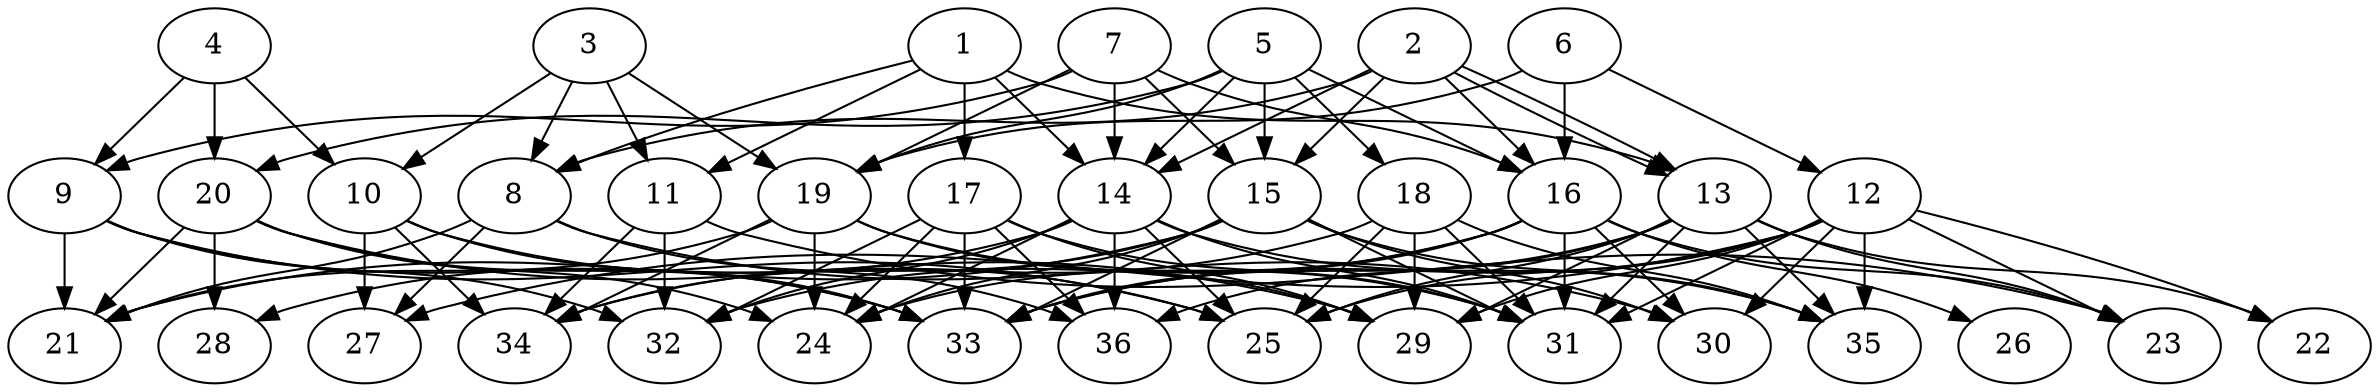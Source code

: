 // DAG (tier=3-complex, mode=data, n=36, ccr=0.541, fat=0.763, density=0.624, regular=0.301, jump=0.216, mindata=4194304, maxdata=33554432)
// DAG automatically generated by daggen at Sun Aug 24 16:33:35 2025
// /home/ermia/Project/Environments/daggen/bin/daggen --dot --ccr 0.541 --fat 0.763 --regular 0.301 --density 0.624 --jump 0.216 --mindata 4194304 --maxdata 33554432 -n 36 
digraph G {
  1 [size="961303748533790179328", alpha="0.15", expect_size="480651874266895089664"]
  1 -> 8 [size ="779226554826752"]
  1 -> 11 [size ="779226554826752"]
  1 -> 13 [size ="779226554826752"]
  1 -> 14 [size ="779226554826752"]
  1 -> 17 [size ="779226554826752"]
  2 [size="6214175758655355355136", alpha="0.09", expect_size="3107087879327677677568"]
  2 -> 8 [size ="2704035207446528"]
  2 -> 13 [size ="2704035207446528"]
  2 -> 13 [size ="2704035207446528"]
  2 -> 14 [size ="2704035207446528"]
  2 -> 15 [size ="2704035207446528"]
  2 -> 16 [size ="2704035207446528"]
  3 [size="12644065180683321344", alpha="0.12", expect_size="6322032590341660672"]
  3 -> 8 [size ="8693863145275392"]
  3 -> 10 [size ="8693863145275392"]
  3 -> 11 [size ="8693863145275392"]
  3 -> 19 [size ="8693863145275392"]
  4 [size="3560917277539991040", alpha="0.17", expect_size="1780458638769995520"]
  4 -> 9 [size ="3038815937626112"]
  4 -> 10 [size ="3038815937626112"]
  4 -> 20 [size ="3038815937626112"]
  5 [size="164624238406207648", alpha="0.20", expect_size="82312119203103824"]
  5 -> 14 [size ="3208443322171392"]
  5 -> 15 [size ="3208443322171392"]
  5 -> 16 [size ="3208443322171392"]
  5 -> 18 [size ="3208443322171392"]
  5 -> 19 [size ="3208443322171392"]
  5 -> 20 [size ="3208443322171392"]
  6 [size="94925961632368608", alpha="0.02", expect_size="47462980816184304"]
  6 -> 12 [size ="2157427243876352"]
  6 -> 16 [size ="2157427243876352"]
  6 -> 19 [size ="2157427243876352"]
  7 [size="6120892503161437184", alpha="0.11", expect_size="3060446251580718592"]
  7 -> 9 [size ="3656868039753728"]
  7 -> 14 [size ="3656868039753728"]
  7 -> 15 [size ="3656868039753728"]
  7 -> 16 [size ="3656868039753728"]
  7 -> 19 [size ="3656868039753728"]
  8 [size="11843957240939945984", alpha="0.16", expect_size="5921978620469972992"]
  8 -> 21 [size ="4131262470029312"]
  8 -> 27 [size ="4131262470029312"]
  8 -> 30 [size ="4131262470029312"]
  8 -> 36 [size ="4131262470029312"]
  9 [size="1021490608316349184", alpha="0.18", expect_size="510745304158174592"]
  9 -> 21 [size ="2269702319505408"]
  9 -> 25 [size ="2269702319505408"]
  9 -> 32 [size ="2269702319505408"]
  9 -> 33 [size ="2269702319505408"]
  10 [size="11684026513750337536", alpha="0.17", expect_size="5842013256875168768"]
  10 -> 25 [size ="6801220601643008"]
  10 -> 27 [size ="6801220601643008"]
  10 -> 33 [size ="6801220601643008"]
  10 -> 34 [size ="6801220601643008"]
  11 [size="24979359308377229361152", alpha="0.07", expect_size="12489679654188614680576"]
  11 -> 23 [size ="6836138459267072"]
  11 -> 32 [size ="6836138459267072"]
  11 -> 34 [size ="6836138459267072"]
  12 [size="19357426613764136894464", alpha="0.06", expect_size="9678713306882068447232"]
  12 -> 22 [size ="5767510599139328"]
  12 -> 23 [size ="5767510599139328"]
  12 -> 25 [size ="5767510599139328"]
  12 -> 27 [size ="5767510599139328"]
  12 -> 29 [size ="5767510599139328"]
  12 -> 30 [size ="5767510599139328"]
  12 -> 31 [size ="5767510599139328"]
  12 -> 33 [size ="5767510599139328"]
  12 -> 35 [size ="5767510599139328"]
  13 [size="127067802120109536", alpha="0.19", expect_size="63533901060054768"]
  13 -> 22 [size ="3104306471370752"]
  13 -> 23 [size ="3104306471370752"]
  13 -> 25 [size ="3104306471370752"]
  13 -> 29 [size ="3104306471370752"]
  13 -> 31 [size ="3104306471370752"]
  13 -> 33 [size ="3104306471370752"]
  13 -> 35 [size ="3104306471370752"]
  13 -> 36 [size ="3104306471370752"]
  14 [size="1321659439342170406912", alpha="0.16", expect_size="660829719671085203456"]
  14 -> 24 [size ="963465929818112"]
  14 -> 25 [size ="963465929818112"]
  14 -> 28 [size ="963465929818112"]
  14 -> 31 [size ="963465929818112"]
  14 -> 32 [size ="963465929818112"]
  14 -> 35 [size ="963465929818112"]
  14 -> 36 [size ="963465929818112"]
  15 [size="87902843351144624", alpha="0.01", expect_size="43951421675572312"]
  15 -> 21 [size ="2347069847109632"]
  15 -> 24 [size ="2347069847109632"]
  15 -> 30 [size ="2347069847109632"]
  15 -> 31 [size ="2347069847109632"]
  15 -> 33 [size ="2347069847109632"]
  15 -> 34 [size ="2347069847109632"]
  15 -> 35 [size ="2347069847109632"]
  16 [size="3832693580491702272", alpha="0.17", expect_size="1916346790245851136"]
  16 -> 23 [size ="2267219283148800"]
  16 -> 24 [size ="2267219283148800"]
  16 -> 26 [size ="2267219283148800"]
  16 -> 30 [size ="2267219283148800"]
  16 -> 31 [size ="2267219283148800"]
  16 -> 32 [size ="2267219283148800"]
  16 -> 33 [size ="2267219283148800"]
  17 [size="97413019936308160", alpha="0.07", expect_size="48706509968154080"]
  17 -> 24 [size ="2943146145087488"]
  17 -> 29 [size ="2943146145087488"]
  17 -> 31 [size ="2943146145087488"]
  17 -> 32 [size ="2943146145087488"]
  17 -> 33 [size ="2943146145087488"]
  17 -> 36 [size ="2943146145087488"]
  18 [size="30720290940480651264000", alpha="0.16", expect_size="15360145470240325632000"]
  18 -> 25 [size ="7847058132172800"]
  18 -> 29 [size ="7847058132172800"]
  18 -> 31 [size ="7847058132172800"]
  18 -> 34 [size ="7847058132172800"]
  18 -> 35 [size ="7847058132172800"]
  19 [size="8118658848465320960", alpha="0.07", expect_size="4059329424232660480"]
  19 -> 21 [size ="3821925511987200"]
  19 -> 24 [size ="3821925511987200"]
  19 -> 29 [size ="3821925511987200"]
  19 -> 31 [size ="3821925511987200"]
  19 -> 34 [size ="3821925511987200"]
  20 [size="3823862799612000600064", alpha="0.18", expect_size="1911931399806000300032"]
  20 -> 21 [size ="1956252250800128"]
  20 -> 24 [size ="1956252250800128"]
  20 -> 28 [size ="1956252250800128"]
  20 -> 29 [size ="1956252250800128"]
  20 -> 33 [size ="1956252250800128"]
  21 [size="26849612966046187520", alpha="0.04", expect_size="13424806483023093760"]
  22 [size="34126431109971049447424", alpha="0.08", expect_size="17063215554985524723712"]
  23 [size="5442740959913755803648", alpha="0.18", expect_size="2721370479956877901824"]
  24 [size="9705071197483888640", alpha="0.07", expect_size="4852535598741944320"]
  25 [size="11776397755160522752", alpha="0.15", expect_size="5888198877580261376"]
  26 [size="251713743583182848", alpha="0.05", expect_size="125856871791591424"]
  27 [size="8343648014922554540032", alpha="0.19", expect_size="4171824007461277270016"]
  28 [size="275571108220984064", alpha="0.00", expect_size="137785554110492032"]
  29 [size="2999518968360693248", alpha="0.05", expect_size="1499759484180346624"]
  30 [size="12536423451000878137344", alpha="0.02", expect_size="6268211725500439068672"]
  31 [size="2741236136230301184", alpha="0.09", expect_size="1370618068115150592"]
  32 [size="142222340539134800", alpha="0.06", expect_size="71111170269567400"]
  33 [size="1696454032240465149952", alpha="0.18", expect_size="848227016120232574976"]
  34 [size="92437226352363312", alpha="0.20", expect_size="46218613176181656"]
  35 [size="2583135415222366720", alpha="0.06", expect_size="1291567707611183360"]
  36 [size="245521344706379776000", alpha="0.07", expect_size="122760672353189888000"]
}